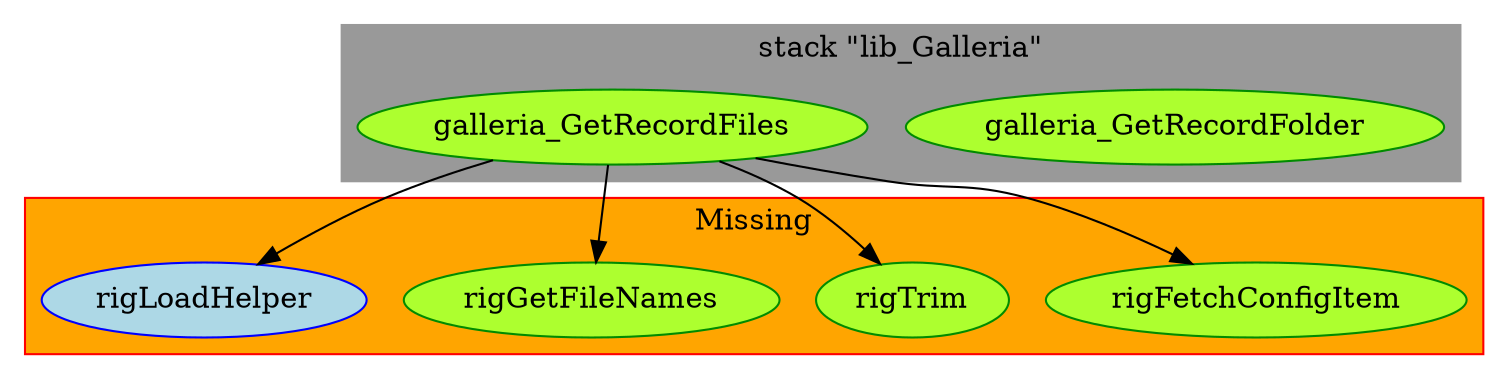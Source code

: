digraph "dot_FromArray" {	graph [		clusterrank="true"		size="31.2500,31.2500"	];		subgraph "f" {		node [fillcolor="GreenYellow", style="filled", color="Green4"];			n6 [label="galleria_GetRecordFolder" URL="galleria_GetRecordFolder%2Cf%2Cstack+%22lib_Galleria%22%2C1"];		n1 [label="galleria_GetRecordFiles" URL="galleria_GetRecordFiles%2Cf%2Cstack+%22lib_Galleria%22%2C1"];		n2 [label="rigFetchConfigItem" URL="rigFetchConfigItem%2Cf%2CMissing%2C1"];		n5 [label="rigTrim" URL="rigTrim%2Cf%2CMissing%2C1"];		n3 [label="rigGetFileNames" URL="rigGetFileNames%2Cf%2CMissing%2C1"];	}		subgraph "c" {		node [fillcolor="LightBlue", style="filled", color="Blue"];			n4 [label="rigLoadHelper" URL="rigLoadHelper%2Cc%2CMissing%2C1"];	}		subgraph cluster1 {			label="Missing";			style=filled;			color=red;			fillcolor=orange;					n4; n2; n5; n3	}	subgraph cluster2 {			label="stack \"lib_Galleria\"";			style=filled;			color=grey60;			fillcolor=grey60;					n6; n1	}		n1 -> n2;	n1 -> n3;	n1 -> n4;	n1 -> n5;}